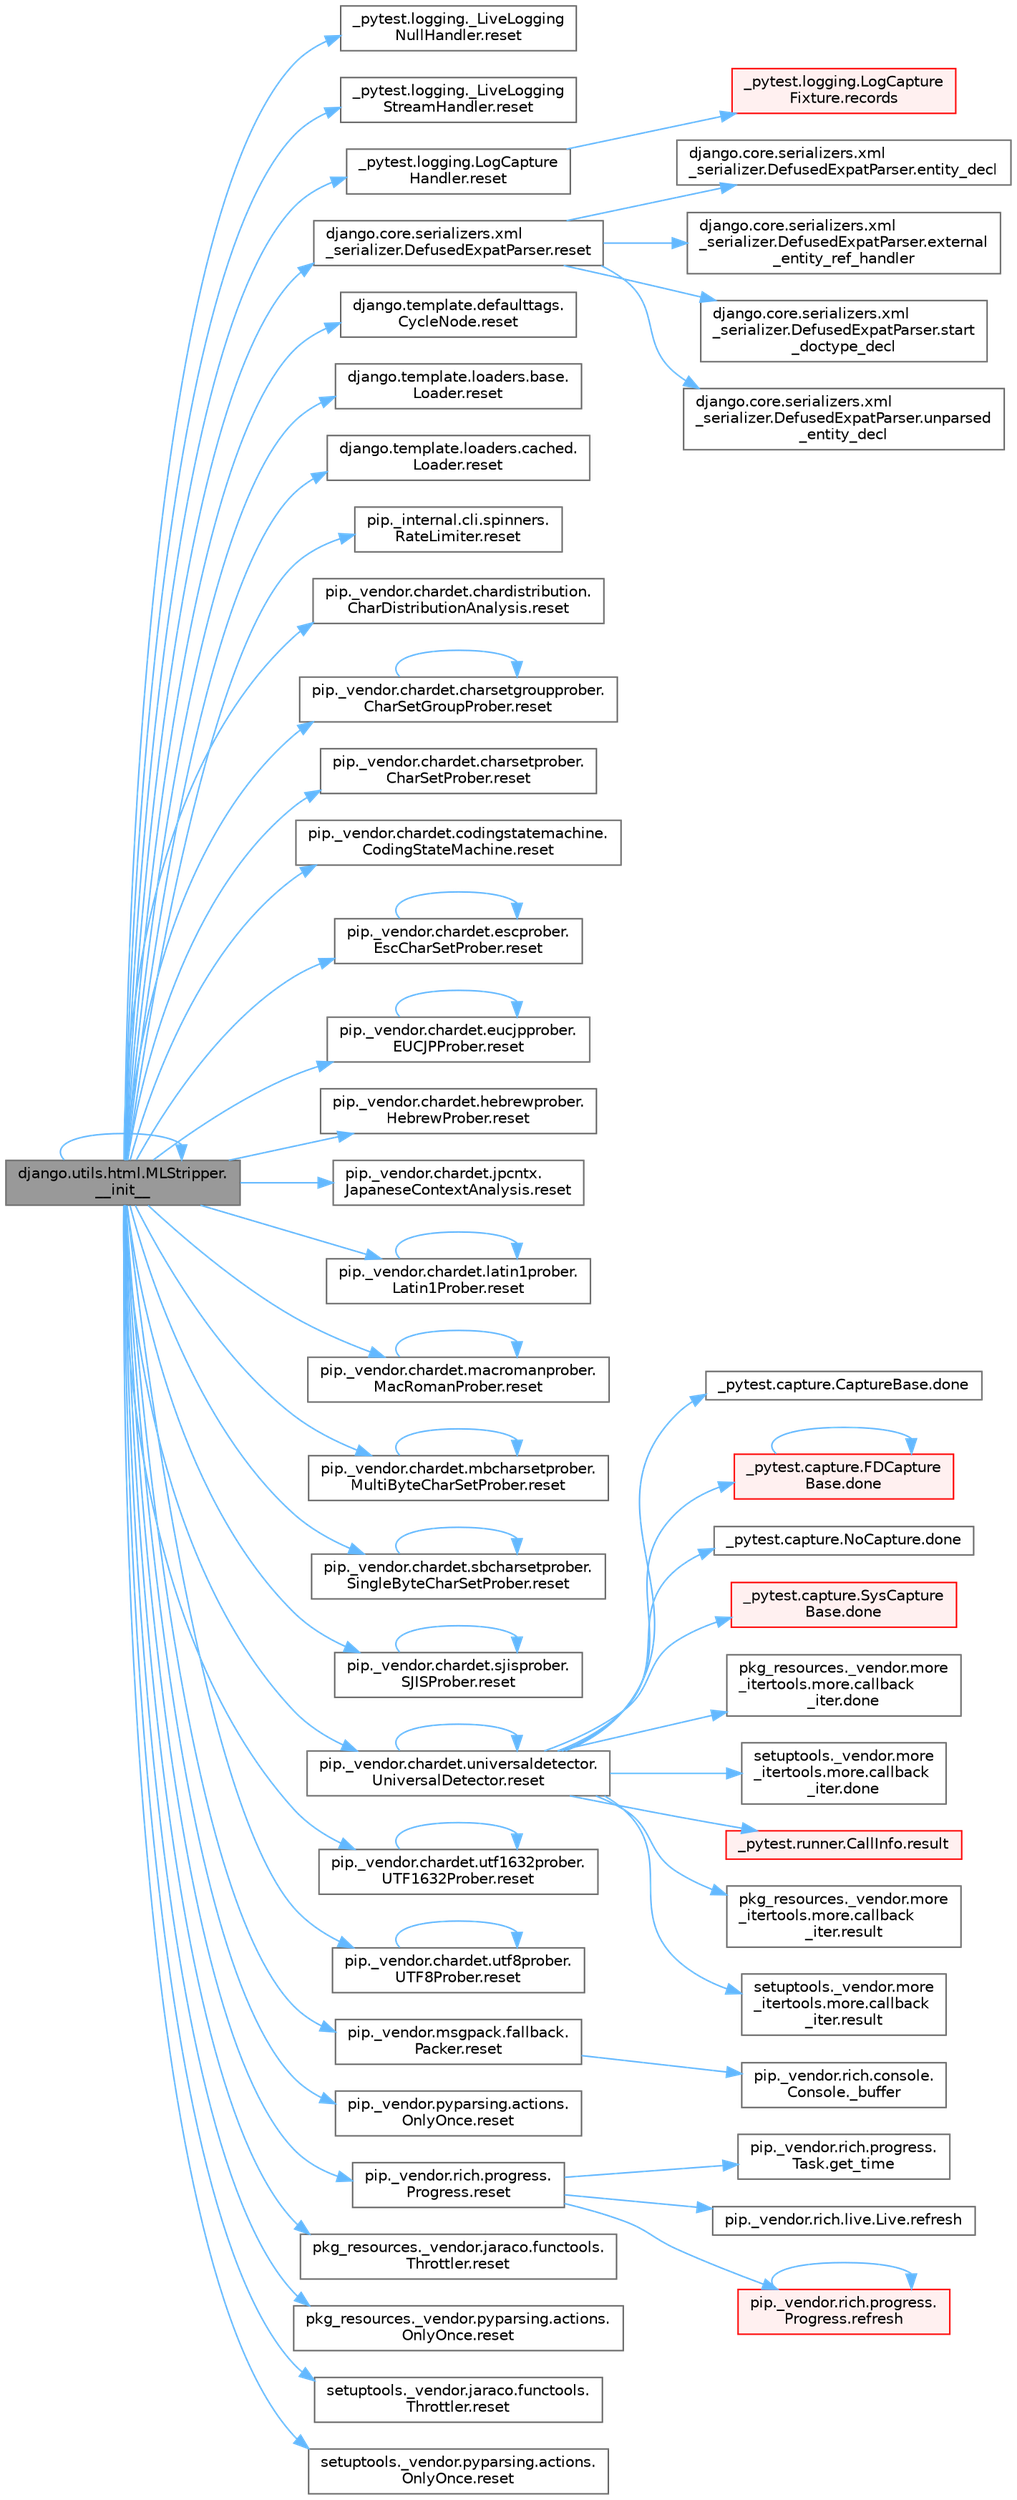 digraph "django.utils.html.MLStripper.__init__"
{
 // LATEX_PDF_SIZE
  bgcolor="transparent";
  edge [fontname=Helvetica,fontsize=10,labelfontname=Helvetica,labelfontsize=10];
  node [fontname=Helvetica,fontsize=10,shape=box,height=0.2,width=0.4];
  rankdir="LR";
  Node1 [id="Node000001",label="django.utils.html.MLStripper.\l__init__",height=0.2,width=0.4,color="gray40", fillcolor="grey60", style="filled", fontcolor="black",tooltip=" "];
  Node1 -> Node1 [id="edge1_Node000001_Node000001",color="steelblue1",style="solid",tooltip=" "];
  Node1 -> Node2 [id="edge2_Node000001_Node000002",color="steelblue1",style="solid",tooltip=" "];
  Node2 [id="Node000002",label="_pytest.logging._LiveLogging\lNullHandler.reset",height=0.2,width=0.4,color="grey40", fillcolor="white", style="filled",URL="$class__pytest_1_1logging_1_1___live_logging_null_handler.html#a534eb355b923df830b7993dfa9a37529",tooltip=" "];
  Node1 -> Node3 [id="edge3_Node000001_Node000003",color="steelblue1",style="solid",tooltip=" "];
  Node3 [id="Node000003",label="_pytest.logging._LiveLogging\lStreamHandler.reset",height=0.2,width=0.4,color="grey40", fillcolor="white", style="filled",URL="$class__pytest_1_1logging_1_1___live_logging_stream_handler.html#aad50ed6043003dd24f7e17b9f4a9027b",tooltip=" "];
  Node1 -> Node4 [id="edge4_Node000001_Node000004",color="steelblue1",style="solid",tooltip=" "];
  Node4 [id="Node000004",label="_pytest.logging.LogCapture\lHandler.reset",height=0.2,width=0.4,color="grey40", fillcolor="white", style="filled",URL="$class__pytest_1_1logging_1_1_log_capture_handler.html#a2bdc2daed8ecf87aa20ed1c6bdf56de1",tooltip=" "];
  Node4 -> Node5 [id="edge5_Node000004_Node000005",color="steelblue1",style="solid",tooltip=" "];
  Node5 [id="Node000005",label="_pytest.logging.LogCapture\lFixture.records",height=0.2,width=0.4,color="red", fillcolor="#FFF0F0", style="filled",URL="$class__pytest_1_1logging_1_1_log_capture_fixture.html#a9018f2f133bb703fb6aea4f214af23a2",tooltip=" "];
  Node1 -> Node7 [id="edge6_Node000001_Node000007",color="steelblue1",style="solid",tooltip=" "];
  Node7 [id="Node000007",label="django.core.serializers.xml\l_serializer.DefusedExpatParser.reset",height=0.2,width=0.4,color="grey40", fillcolor="white", style="filled",URL="$classdjango_1_1core_1_1serializers_1_1xml__serializer_1_1_defused_expat_parser.html#afe85df53000e98157be0931487c2a276",tooltip=" "];
  Node7 -> Node8 [id="edge7_Node000007_Node000008",color="steelblue1",style="solid",tooltip=" "];
  Node8 [id="Node000008",label="django.core.serializers.xml\l_serializer.DefusedExpatParser.entity_decl",height=0.2,width=0.4,color="grey40", fillcolor="white", style="filled",URL="$classdjango_1_1core_1_1serializers_1_1xml__serializer_1_1_defused_expat_parser.html#a89b2d35e225ba9e7a2ca52ba784c786d",tooltip=" "];
  Node7 -> Node9 [id="edge8_Node000007_Node000009",color="steelblue1",style="solid",tooltip=" "];
  Node9 [id="Node000009",label="django.core.serializers.xml\l_serializer.DefusedExpatParser.external\l_entity_ref_handler",height=0.2,width=0.4,color="grey40", fillcolor="white", style="filled",URL="$classdjango_1_1core_1_1serializers_1_1xml__serializer_1_1_defused_expat_parser.html#a75bfe6e408a8aed8cb4435c091d31309",tooltip=" "];
  Node7 -> Node10 [id="edge9_Node000007_Node000010",color="steelblue1",style="solid",tooltip=" "];
  Node10 [id="Node000010",label="django.core.serializers.xml\l_serializer.DefusedExpatParser.start\l_doctype_decl",height=0.2,width=0.4,color="grey40", fillcolor="white", style="filled",URL="$classdjango_1_1core_1_1serializers_1_1xml__serializer_1_1_defused_expat_parser.html#acb591dac291ba1cf34d01f329f26b77e",tooltip=" "];
  Node7 -> Node11 [id="edge10_Node000007_Node000011",color="steelblue1",style="solid",tooltip=" "];
  Node11 [id="Node000011",label="django.core.serializers.xml\l_serializer.DefusedExpatParser.unparsed\l_entity_decl",height=0.2,width=0.4,color="grey40", fillcolor="white", style="filled",URL="$classdjango_1_1core_1_1serializers_1_1xml__serializer_1_1_defused_expat_parser.html#aea3d586c24edd8252c05bda91d98d09b",tooltip=" "];
  Node1 -> Node12 [id="edge11_Node000001_Node000012",color="steelblue1",style="solid",tooltip=" "];
  Node12 [id="Node000012",label="django.template.defaulttags.\lCycleNode.reset",height=0.2,width=0.4,color="grey40", fillcolor="white", style="filled",URL="$classdjango_1_1template_1_1defaulttags_1_1_cycle_node.html#a19cc2fb1b702c3d58e721aa8c03938a2",tooltip=" "];
  Node1 -> Node13 [id="edge12_Node000001_Node000013",color="steelblue1",style="solid",tooltip=" "];
  Node13 [id="Node000013",label="django.template.loaders.base.\lLoader.reset",height=0.2,width=0.4,color="grey40", fillcolor="white", style="filled",URL="$classdjango_1_1template_1_1loaders_1_1base_1_1_loader.html#a5f7edfd8001d7fedb1b43dfdc4b421a8",tooltip=" "];
  Node1 -> Node14 [id="edge13_Node000001_Node000014",color="steelblue1",style="solid",tooltip=" "];
  Node14 [id="Node000014",label="django.template.loaders.cached.\lLoader.reset",height=0.2,width=0.4,color="grey40", fillcolor="white", style="filled",URL="$classdjango_1_1template_1_1loaders_1_1cached_1_1_loader.html#ac0adc6145595e12d37078551534ae58b",tooltip=" "];
  Node1 -> Node15 [id="edge14_Node000001_Node000015",color="steelblue1",style="solid",tooltip=" "];
  Node15 [id="Node000015",label="pip._internal.cli.spinners.\lRateLimiter.reset",height=0.2,width=0.4,color="grey40", fillcolor="white", style="filled",URL="$classpip_1_1__internal_1_1cli_1_1spinners_1_1_rate_limiter.html#a92d7d7f3a0f153e7dabded57c9ff2426",tooltip=" "];
  Node1 -> Node16 [id="edge15_Node000001_Node000016",color="steelblue1",style="solid",tooltip=" "];
  Node16 [id="Node000016",label="pip._vendor.chardet.chardistribution.\lCharDistributionAnalysis.reset",height=0.2,width=0.4,color="grey40", fillcolor="white", style="filled",URL="$classpip_1_1__vendor_1_1chardet_1_1chardistribution_1_1_char_distribution_analysis.html#a647d9187111a81f2e160511790c19450",tooltip=" "];
  Node1 -> Node17 [id="edge16_Node000001_Node000017",color="steelblue1",style="solid",tooltip=" "];
  Node17 [id="Node000017",label="pip._vendor.chardet.charsetgroupprober.\lCharSetGroupProber.reset",height=0.2,width=0.4,color="grey40", fillcolor="white", style="filled",URL="$classpip_1_1__vendor_1_1chardet_1_1charsetgroupprober_1_1_char_set_group_prober.html#a09c72fcb392218909c017790ac6aa35c",tooltip=" "];
  Node17 -> Node17 [id="edge17_Node000017_Node000017",color="steelblue1",style="solid",tooltip=" "];
  Node1 -> Node18 [id="edge18_Node000001_Node000018",color="steelblue1",style="solid",tooltip=" "];
  Node18 [id="Node000018",label="pip._vendor.chardet.charsetprober.\lCharSetProber.reset",height=0.2,width=0.4,color="grey40", fillcolor="white", style="filled",URL="$classpip_1_1__vendor_1_1chardet_1_1charsetprober_1_1_char_set_prober.html#aa710833ab46cd39e91a4cb7e51225db1",tooltip=" "];
  Node1 -> Node19 [id="edge19_Node000001_Node000019",color="steelblue1",style="solid",tooltip=" "];
  Node19 [id="Node000019",label="pip._vendor.chardet.codingstatemachine.\lCodingStateMachine.reset",height=0.2,width=0.4,color="grey40", fillcolor="white", style="filled",URL="$classpip_1_1__vendor_1_1chardet_1_1codingstatemachine_1_1_coding_state_machine.html#a3f6be197d6ed7342350565646bd1fe9c",tooltip=" "];
  Node1 -> Node20 [id="edge20_Node000001_Node000020",color="steelblue1",style="solid",tooltip=" "];
  Node20 [id="Node000020",label="pip._vendor.chardet.escprober.\lEscCharSetProber.reset",height=0.2,width=0.4,color="grey40", fillcolor="white", style="filled",URL="$classpip_1_1__vendor_1_1chardet_1_1escprober_1_1_esc_char_set_prober.html#ad8d56b2db9355c2ecf53d813b94ff86e",tooltip=" "];
  Node20 -> Node20 [id="edge21_Node000020_Node000020",color="steelblue1",style="solid",tooltip=" "];
  Node1 -> Node21 [id="edge22_Node000001_Node000021",color="steelblue1",style="solid",tooltip=" "];
  Node21 [id="Node000021",label="pip._vendor.chardet.eucjpprober.\lEUCJPProber.reset",height=0.2,width=0.4,color="grey40", fillcolor="white", style="filled",URL="$classpip_1_1__vendor_1_1chardet_1_1eucjpprober_1_1_e_u_c_j_p_prober.html#a82428271bfd732641e98abc1e6246063",tooltip=" "];
  Node21 -> Node21 [id="edge23_Node000021_Node000021",color="steelblue1",style="solid",tooltip=" "];
  Node1 -> Node22 [id="edge24_Node000001_Node000022",color="steelblue1",style="solid",tooltip=" "];
  Node22 [id="Node000022",label="pip._vendor.chardet.hebrewprober.\lHebrewProber.reset",height=0.2,width=0.4,color="grey40", fillcolor="white", style="filled",URL="$classpip_1_1__vendor_1_1chardet_1_1hebrewprober_1_1_hebrew_prober.html#a3190f011182bb2c80a0937e8bf4d7e6f",tooltip=" "];
  Node1 -> Node23 [id="edge25_Node000001_Node000023",color="steelblue1",style="solid",tooltip=" "];
  Node23 [id="Node000023",label="pip._vendor.chardet.jpcntx.\lJapaneseContextAnalysis.reset",height=0.2,width=0.4,color="grey40", fillcolor="white", style="filled",URL="$classpip_1_1__vendor_1_1chardet_1_1jpcntx_1_1_japanese_context_analysis.html#afdb7edaf842d599f9f35bb09babe4db5",tooltip=" "];
  Node1 -> Node24 [id="edge26_Node000001_Node000024",color="steelblue1",style="solid",tooltip=" "];
  Node24 [id="Node000024",label="pip._vendor.chardet.latin1prober.\lLatin1Prober.reset",height=0.2,width=0.4,color="grey40", fillcolor="white", style="filled",URL="$classpip_1_1__vendor_1_1chardet_1_1latin1prober_1_1_latin1_prober.html#a6a96009ea4a88da3a93e91be27f1b669",tooltip=" "];
  Node24 -> Node24 [id="edge27_Node000024_Node000024",color="steelblue1",style="solid",tooltip=" "];
  Node1 -> Node25 [id="edge28_Node000001_Node000025",color="steelblue1",style="solid",tooltip=" "];
  Node25 [id="Node000025",label="pip._vendor.chardet.macromanprober.\lMacRomanProber.reset",height=0.2,width=0.4,color="grey40", fillcolor="white", style="filled",URL="$classpip_1_1__vendor_1_1chardet_1_1macromanprober_1_1_mac_roman_prober.html#a58a2d2111af0bbd6d2c575089a3c93fa",tooltip=" "];
  Node25 -> Node25 [id="edge29_Node000025_Node000025",color="steelblue1",style="solid",tooltip=" "];
  Node1 -> Node26 [id="edge30_Node000001_Node000026",color="steelblue1",style="solid",tooltip=" "];
  Node26 [id="Node000026",label="pip._vendor.chardet.mbcharsetprober.\lMultiByteCharSetProber.reset",height=0.2,width=0.4,color="grey40", fillcolor="white", style="filled",URL="$classpip_1_1__vendor_1_1chardet_1_1mbcharsetprober_1_1_multi_byte_char_set_prober.html#aa7855364c1f28f9b01b8c4eed4861b80",tooltip=" "];
  Node26 -> Node26 [id="edge31_Node000026_Node000026",color="steelblue1",style="solid",tooltip=" "];
  Node1 -> Node27 [id="edge32_Node000001_Node000027",color="steelblue1",style="solid",tooltip=" "];
  Node27 [id="Node000027",label="pip._vendor.chardet.sbcharsetprober.\lSingleByteCharSetProber.reset",height=0.2,width=0.4,color="grey40", fillcolor="white", style="filled",URL="$classpip_1_1__vendor_1_1chardet_1_1sbcharsetprober_1_1_single_byte_char_set_prober.html#aa4eab932b36f6a71a4aef27681b145b5",tooltip=" "];
  Node27 -> Node27 [id="edge33_Node000027_Node000027",color="steelblue1",style="solid",tooltip=" "];
  Node1 -> Node28 [id="edge34_Node000001_Node000028",color="steelblue1",style="solid",tooltip=" "];
  Node28 [id="Node000028",label="pip._vendor.chardet.sjisprober.\lSJISProber.reset",height=0.2,width=0.4,color="grey40", fillcolor="white", style="filled",URL="$classpip_1_1__vendor_1_1chardet_1_1sjisprober_1_1_s_j_i_s_prober.html#ae3be6210a55b16b3fd37ae7c5e544b68",tooltip=" "];
  Node28 -> Node28 [id="edge35_Node000028_Node000028",color="steelblue1",style="solid",tooltip=" "];
  Node1 -> Node29 [id="edge36_Node000001_Node000029",color="steelblue1",style="solid",tooltip=" "];
  Node29 [id="Node000029",label="pip._vendor.chardet.universaldetector.\lUniversalDetector.reset",height=0.2,width=0.4,color="grey40", fillcolor="white", style="filled",URL="$classpip_1_1__vendor_1_1chardet_1_1universaldetector_1_1_universal_detector.html#ada00b7057194f197302879f372aea575",tooltip=" "];
  Node29 -> Node30 [id="edge37_Node000029_Node000030",color="steelblue1",style="solid",tooltip=" "];
  Node30 [id="Node000030",label="_pytest.capture.CaptureBase.done",height=0.2,width=0.4,color="grey40", fillcolor="white", style="filled",URL="$class__pytest_1_1capture_1_1_capture_base.html#a252cc9ae56771a7c80f5541e1700cdab",tooltip=" "];
  Node29 -> Node31 [id="edge38_Node000029_Node000031",color="steelblue1",style="solid",tooltip=" "];
  Node31 [id="Node000031",label="_pytest.capture.FDCapture\lBase.done",height=0.2,width=0.4,color="red", fillcolor="#FFF0F0", style="filled",URL="$class__pytest_1_1capture_1_1_f_d_capture_base.html#a473d8ea6b05e2918222db2b4dc09bcb2",tooltip=" "];
  Node31 -> Node31 [id="edge39_Node000031_Node000031",color="steelblue1",style="solid",tooltip=" "];
  Node29 -> Node34 [id="edge40_Node000029_Node000034",color="steelblue1",style="solid",tooltip=" "];
  Node34 [id="Node000034",label="_pytest.capture.NoCapture.done",height=0.2,width=0.4,color="grey40", fillcolor="white", style="filled",URL="$class__pytest_1_1capture_1_1_no_capture.html#a0c9bf00bbb06e138c684e85f026dbc7c",tooltip=" "];
  Node29 -> Node35 [id="edge41_Node000029_Node000035",color="steelblue1",style="solid",tooltip=" "];
  Node35 [id="Node000035",label="_pytest.capture.SysCapture\lBase.done",height=0.2,width=0.4,color="red", fillcolor="#FFF0F0", style="filled",URL="$class__pytest_1_1capture_1_1_sys_capture_base.html#a49491ca614c69dea26f252feec0cba16",tooltip=" "];
  Node29 -> Node415 [id="edge42_Node000029_Node000415",color="steelblue1",style="solid",tooltip=" "];
  Node415 [id="Node000415",label="pkg_resources._vendor.more\l_itertools.more.callback\l_iter.done",height=0.2,width=0.4,color="grey40", fillcolor="white", style="filled",URL="$classpkg__resources_1_1__vendor_1_1more__itertools_1_1more_1_1callback__iter.html#a2373b03227092a1744e35d752a94f1d1",tooltip=" "];
  Node29 -> Node416 [id="edge43_Node000029_Node000416",color="steelblue1",style="solid",tooltip=" "];
  Node416 [id="Node000416",label="setuptools._vendor.more\l_itertools.more.callback\l_iter.done",height=0.2,width=0.4,color="grey40", fillcolor="white", style="filled",URL="$classsetuptools_1_1__vendor_1_1more__itertools_1_1more_1_1callback__iter.html#a081241147cdf94c4bb9acda2fcb96713",tooltip=" "];
  Node29 -> Node29 [id="edge44_Node000029_Node000029",color="steelblue1",style="solid",tooltip=" "];
  Node29 -> Node1185 [id="edge45_Node000029_Node001185",color="steelblue1",style="solid",tooltip=" "];
  Node1185 [id="Node001185",label="_pytest.runner.CallInfo.result",height=0.2,width=0.4,color="red", fillcolor="#FFF0F0", style="filled",URL="$class__pytest_1_1runner_1_1_call_info.html#aa20fb81bb861308c8630c9b078fa9744",tooltip=" "];
  Node29 -> Node1187 [id="edge46_Node000029_Node001187",color="steelblue1",style="solid",tooltip=" "];
  Node1187 [id="Node001187",label="pkg_resources._vendor.more\l_itertools.more.callback\l_iter.result",height=0.2,width=0.4,color="grey40", fillcolor="white", style="filled",URL="$classpkg__resources_1_1__vendor_1_1more__itertools_1_1more_1_1callback__iter.html#a6afb93a7b23dee359723bd840f95acd0",tooltip=" "];
  Node29 -> Node1188 [id="edge47_Node000029_Node001188",color="steelblue1",style="solid",tooltip=" "];
  Node1188 [id="Node001188",label="setuptools._vendor.more\l_itertools.more.callback\l_iter.result",height=0.2,width=0.4,color="grey40", fillcolor="white", style="filled",URL="$classsetuptools_1_1__vendor_1_1more__itertools_1_1more_1_1callback__iter.html#a1f392626f7413a76bea54b12f1fd9504",tooltip=" "];
  Node1 -> Node4552 [id="edge48_Node000001_Node004552",color="steelblue1",style="solid",tooltip=" "];
  Node4552 [id="Node004552",label="pip._vendor.chardet.utf1632prober.\lUTF1632Prober.reset",height=0.2,width=0.4,color="grey40", fillcolor="white", style="filled",URL="$classpip_1_1__vendor_1_1chardet_1_1utf1632prober_1_1_u_t_f1632_prober.html#a5a54b7d79421d7b09c2c34ea84882e86",tooltip=" "];
  Node4552 -> Node4552 [id="edge49_Node004552_Node004552",color="steelblue1",style="solid",tooltip=" "];
  Node1 -> Node4553 [id="edge50_Node000001_Node004553",color="steelblue1",style="solid",tooltip=" "];
  Node4553 [id="Node004553",label="pip._vendor.chardet.utf8prober.\lUTF8Prober.reset",height=0.2,width=0.4,color="grey40", fillcolor="white", style="filled",URL="$classpip_1_1__vendor_1_1chardet_1_1utf8prober_1_1_u_t_f8_prober.html#af655910abca7f35f3acf70db4482bdd0",tooltip=" "];
  Node4553 -> Node4553 [id="edge51_Node004553_Node004553",color="steelblue1",style="solid",tooltip=" "];
  Node1 -> Node4554 [id="edge52_Node000001_Node004554",color="steelblue1",style="solid",tooltip=" "];
  Node4554 [id="Node004554",label="pip._vendor.msgpack.fallback.\lPacker.reset",height=0.2,width=0.4,color="grey40", fillcolor="white", style="filled",URL="$classpip_1_1__vendor_1_1msgpack_1_1fallback_1_1_packer.html#ad269f1527057918d6db306c5f82f21a6",tooltip=" "];
  Node4554 -> Node308 [id="edge53_Node004554_Node000308",color="steelblue1",style="solid",tooltip=" "];
  Node308 [id="Node000308",label="pip._vendor.rich.console.\lConsole._buffer",height=0.2,width=0.4,color="grey40", fillcolor="white", style="filled",URL="$classpip_1_1__vendor_1_1rich_1_1console_1_1_console.html#a51eaf031922c907e4085937b82f5564e",tooltip=" "];
  Node1 -> Node4555 [id="edge54_Node000001_Node004555",color="steelblue1",style="solid",tooltip=" "];
  Node4555 [id="Node004555",label="pip._vendor.pyparsing.actions.\lOnlyOnce.reset",height=0.2,width=0.4,color="grey40", fillcolor="white", style="filled",URL="$classpip_1_1__vendor_1_1pyparsing_1_1actions_1_1_only_once.html#ade60712d7228b9a80d9ed6a3d7926910",tooltip=" "];
  Node1 -> Node4556 [id="edge55_Node000001_Node004556",color="steelblue1",style="solid",tooltip=" "];
  Node4556 [id="Node004556",label="pip._vendor.rich.progress.\lProgress.reset",height=0.2,width=0.4,color="grey40", fillcolor="white", style="filled",URL="$classpip_1_1__vendor_1_1rich_1_1progress_1_1_progress.html#aafb5a51caee0151a490484577c2a9a9b",tooltip=" "];
  Node4556 -> Node4413 [id="edge56_Node004556_Node004413",color="steelblue1",style="solid",tooltip=" "];
  Node4413 [id="Node004413",label="pip._vendor.rich.progress.\lTask.get_time",height=0.2,width=0.4,color="grey40", fillcolor="white", style="filled",URL="$classpip_1_1__vendor_1_1rich_1_1progress_1_1_task.html#af8dc334094a3cf47b4b85f3014305130",tooltip=" "];
  Node4556 -> Node421 [id="edge57_Node004556_Node000421",color="steelblue1",style="solid",tooltip=" "];
  Node421 [id="Node000421",label="pip._vendor.rich.live.Live.refresh",height=0.2,width=0.4,color="grey40", fillcolor="white", style="filled",URL="$classpip_1_1__vendor_1_1rich_1_1live_1_1_live.html#a898af4f99a1ea11e331166c27c0c202b",tooltip=" "];
  Node4556 -> Node422 [id="edge58_Node004556_Node000422",color="steelblue1",style="solid",tooltip=" "];
  Node422 [id="Node000422",label="pip._vendor.rich.progress.\lProgress.refresh",height=0.2,width=0.4,color="red", fillcolor="#FFF0F0", style="filled",URL="$classpip_1_1__vendor_1_1rich_1_1progress_1_1_progress.html#a88dcdf9d00bbfe350b6c4b23b5670579",tooltip=" "];
  Node422 -> Node422 [id="edge59_Node000422_Node000422",color="steelblue1",style="solid",tooltip=" "];
  Node1 -> Node4557 [id="edge60_Node000001_Node004557",color="steelblue1",style="solid",tooltip=" "];
  Node4557 [id="Node004557",label="pkg_resources._vendor.jaraco.functools.\lThrottler.reset",height=0.2,width=0.4,color="grey40", fillcolor="white", style="filled",URL="$classpkg__resources_1_1__vendor_1_1jaraco_1_1functools_1_1_throttler.html#a498251a9cb43a283b79fb33066acc31f",tooltip=" "];
  Node1 -> Node4558 [id="edge61_Node000001_Node004558",color="steelblue1",style="solid",tooltip=" "];
  Node4558 [id="Node004558",label="pkg_resources._vendor.pyparsing.actions.\lOnlyOnce.reset",height=0.2,width=0.4,color="grey40", fillcolor="white", style="filled",URL="$classpkg__resources_1_1__vendor_1_1pyparsing_1_1actions_1_1_only_once.html#a297096d5d2a0beda42bf184c01119d1b",tooltip=" "];
  Node1 -> Node4559 [id="edge62_Node000001_Node004559",color="steelblue1",style="solid",tooltip=" "];
  Node4559 [id="Node004559",label="setuptools._vendor.jaraco.functools.\lThrottler.reset",height=0.2,width=0.4,color="grey40", fillcolor="white", style="filled",URL="$classsetuptools_1_1__vendor_1_1jaraco_1_1functools_1_1_throttler.html#a47dd1afb2cdd43aec17758d4e1dd4604",tooltip=" "];
  Node1 -> Node4560 [id="edge63_Node000001_Node004560",color="steelblue1",style="solid",tooltip=" "];
  Node4560 [id="Node004560",label="setuptools._vendor.pyparsing.actions.\lOnlyOnce.reset",height=0.2,width=0.4,color="grey40", fillcolor="white", style="filled",URL="$classsetuptools_1_1__vendor_1_1pyparsing_1_1actions_1_1_only_once.html#a2caac465eb18338d35c9d1978873e276",tooltip=" "];
}
